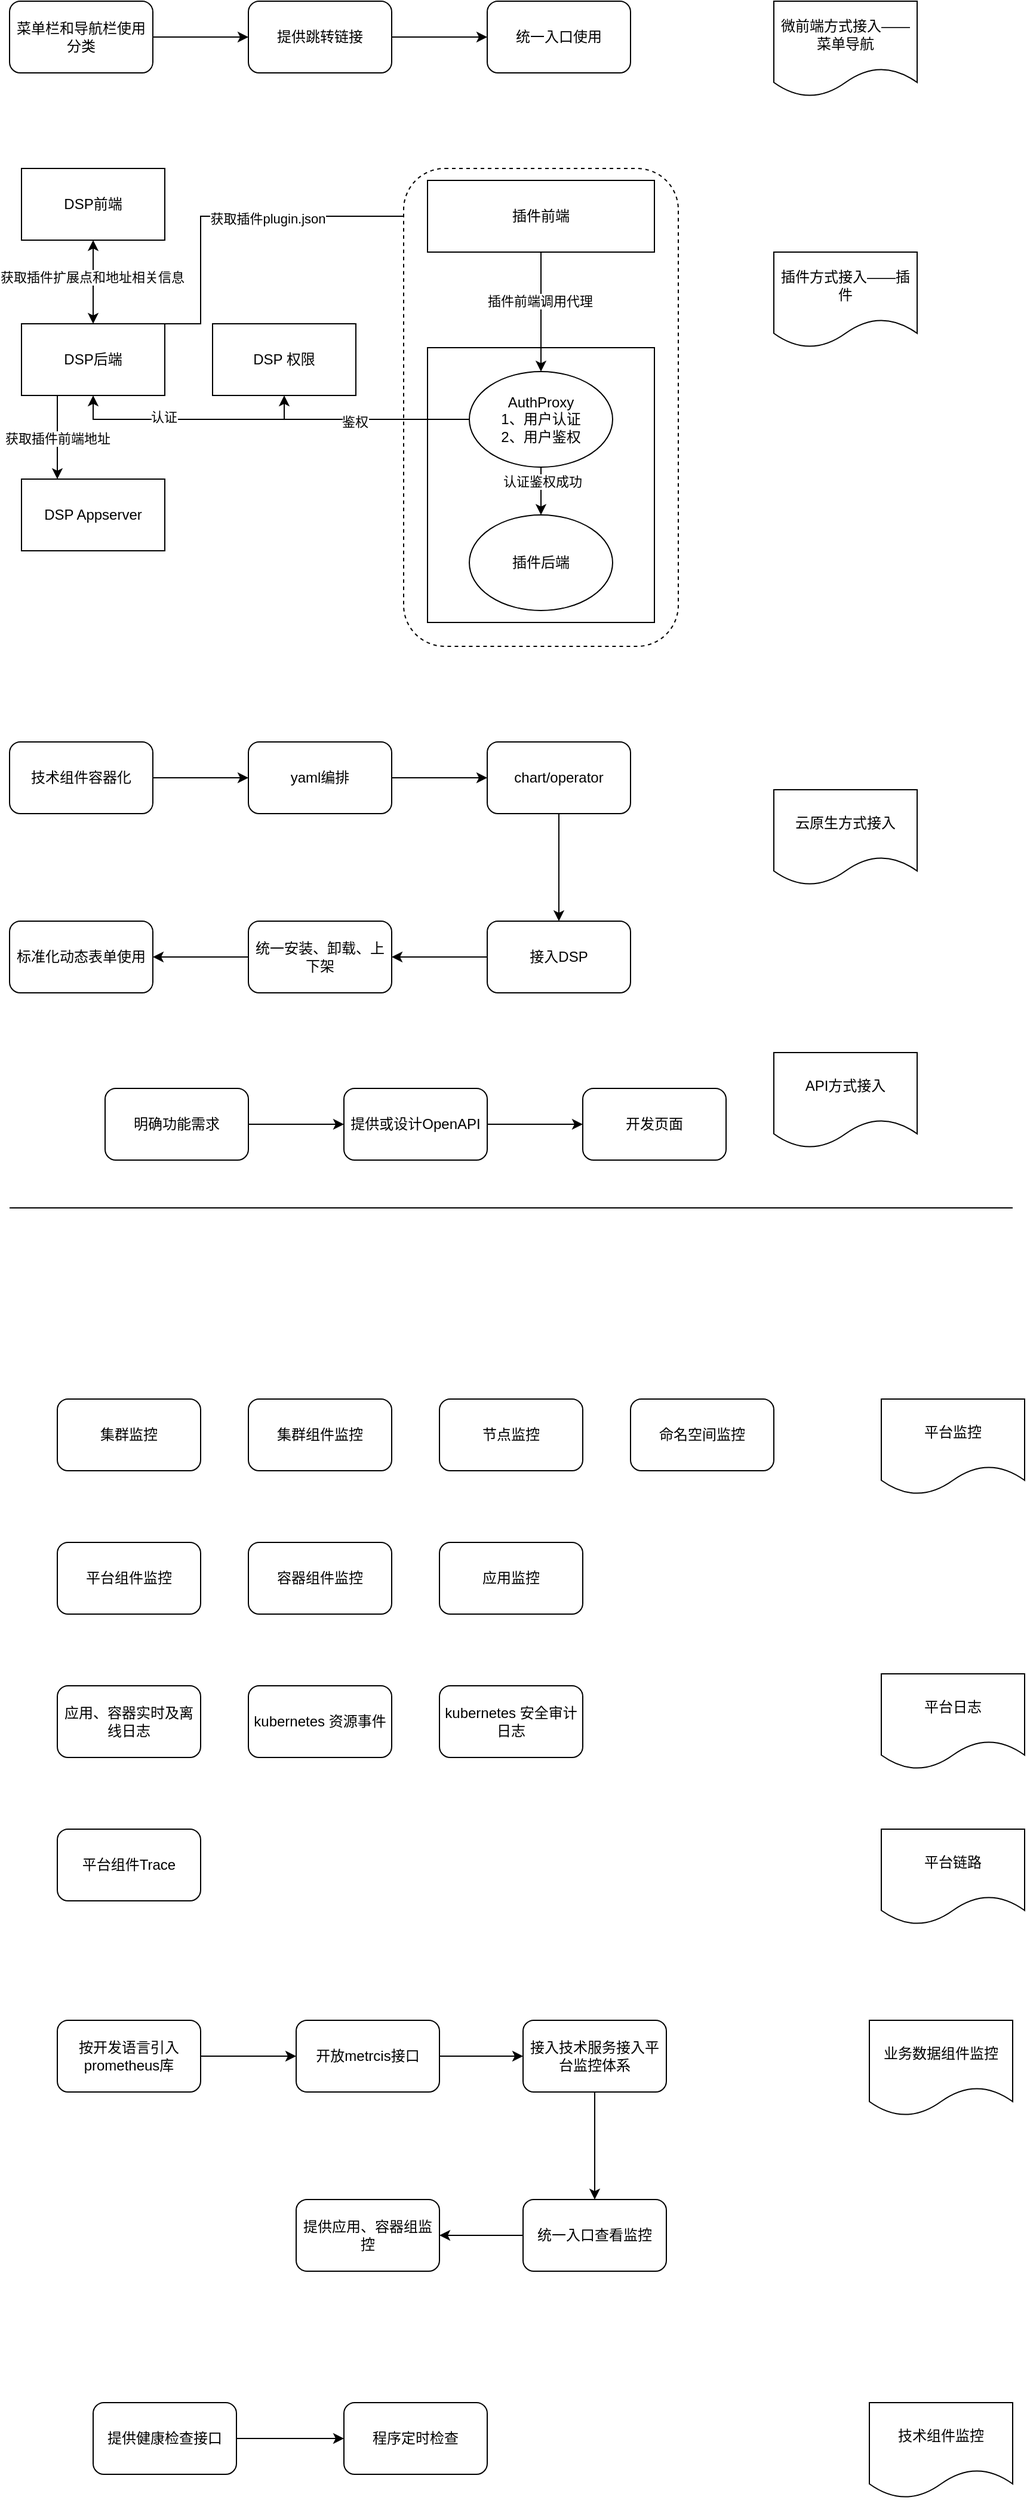 <mxfile version="18.0.4" type="github">
  <diagram id="yjjgRPk1Csc3Iw3m8RqL" name="Page-1">
    <mxGraphModel dx="1183" dy="1793" grid="1" gridSize="10" guides="1" tooltips="1" connect="1" arrows="1" fold="1" page="1" pageScale="1" pageWidth="827" pageHeight="1169" math="0" shadow="0">
      <root>
        <mxCell id="0" />
        <mxCell id="1" parent="0" />
        <mxCell id="kyEBUp9ZziMgpIwShTHc-1" value="DSP前端" style="rounded=0;whiteSpace=wrap;html=1;" vertex="1" parent="1">
          <mxGeometry x="50" y="90" width="120" height="60" as="geometry" />
        </mxCell>
        <mxCell id="kyEBUp9ZziMgpIwShTHc-28" style="edgeStyle=orthogonalEdgeStyle;rounded=0;orthogonalLoop=1;jettySize=auto;html=1;exitX=0.25;exitY=1;exitDx=0;exitDy=0;entryX=0.25;entryY=0;entryDx=0;entryDy=0;" edge="1" parent="1" source="kyEBUp9ZziMgpIwShTHc-2" target="kyEBUp9ZziMgpIwShTHc-3">
          <mxGeometry relative="1" as="geometry" />
        </mxCell>
        <mxCell id="kyEBUp9ZziMgpIwShTHc-29" value="获取插件前端地址" style="edgeLabel;html=1;align=center;verticalAlign=middle;resizable=0;points=[];" vertex="1" connectable="0" parent="kyEBUp9ZziMgpIwShTHc-28">
          <mxGeometry x="0.029" relative="1" as="geometry">
            <mxPoint as="offset" />
          </mxGeometry>
        </mxCell>
        <mxCell id="kyEBUp9ZziMgpIwShTHc-30" style="edgeStyle=orthogonalEdgeStyle;rounded=0;orthogonalLoop=1;jettySize=auto;html=1;exitX=1;exitY=0;exitDx=0;exitDy=0;entryX=0;entryY=0.5;entryDx=0;entryDy=0;" edge="1" parent="1" source="kyEBUp9ZziMgpIwShTHc-2" target="kyEBUp9ZziMgpIwShTHc-9">
          <mxGeometry relative="1" as="geometry">
            <Array as="points">
              <mxPoint x="200" y="220" />
              <mxPoint x="200" y="130" />
            </Array>
          </mxGeometry>
        </mxCell>
        <mxCell id="kyEBUp9ZziMgpIwShTHc-31" value="获取插件plugin.json" style="edgeLabel;html=1;align=center;verticalAlign=middle;resizable=0;points=[];" vertex="1" connectable="0" parent="kyEBUp9ZziMgpIwShTHc-30">
          <mxGeometry x="0.136" y="-2" relative="1" as="geometry">
            <mxPoint as="offset" />
          </mxGeometry>
        </mxCell>
        <mxCell id="kyEBUp9ZziMgpIwShTHc-2" value="DSP后端" style="rounded=0;whiteSpace=wrap;html=1;" vertex="1" parent="1">
          <mxGeometry x="50" y="220" width="120" height="60" as="geometry" />
        </mxCell>
        <mxCell id="kyEBUp9ZziMgpIwShTHc-3" value="DSP Appserver" style="rounded=0;whiteSpace=wrap;html=1;" vertex="1" parent="1">
          <mxGeometry x="50" y="350" width="120" height="60" as="geometry" />
        </mxCell>
        <mxCell id="kyEBUp9ZziMgpIwShTHc-5" value="" style="endArrow=classic;startArrow=classic;html=1;rounded=0;exitX=0.5;exitY=0;exitDx=0;exitDy=0;entryX=0.5;entryY=1;entryDx=0;entryDy=0;" edge="1" parent="1" source="kyEBUp9ZziMgpIwShTHc-2" target="kyEBUp9ZziMgpIwShTHc-1">
          <mxGeometry width="50" height="50" relative="1" as="geometry">
            <mxPoint x="160" y="210" as="sourcePoint" />
            <mxPoint x="210" y="160" as="targetPoint" />
          </mxGeometry>
        </mxCell>
        <mxCell id="kyEBUp9ZziMgpIwShTHc-7" value="获取插件扩展点和地址相关信息" style="edgeLabel;html=1;align=center;verticalAlign=middle;resizable=0;points=[];" vertex="1" connectable="0" parent="kyEBUp9ZziMgpIwShTHc-5">
          <mxGeometry x="0.133" y="1" relative="1" as="geometry">
            <mxPoint as="offset" />
          </mxGeometry>
        </mxCell>
        <mxCell id="kyEBUp9ZziMgpIwShTHc-8" value="" style="rounded=1;whiteSpace=wrap;html=1;dashed=1;" vertex="1" parent="1">
          <mxGeometry x="370" y="90" width="230" height="400" as="geometry" />
        </mxCell>
        <mxCell id="kyEBUp9ZziMgpIwShTHc-9" value="插件前端" style="rounded=0;whiteSpace=wrap;html=1;" vertex="1" parent="1">
          <mxGeometry x="390" y="100" width="190" height="60" as="geometry" />
        </mxCell>
        <mxCell id="kyEBUp9ZziMgpIwShTHc-10" value="&lt;div style=&quot;&quot;&gt;&lt;br&gt;&lt;/div&gt;" style="rounded=0;whiteSpace=wrap;html=1;align=left;" vertex="1" parent="1">
          <mxGeometry x="390" y="240" width="190" height="230" as="geometry" />
        </mxCell>
        <mxCell id="kyEBUp9ZziMgpIwShTHc-21" style="edgeStyle=orthogonalEdgeStyle;rounded=0;orthogonalLoop=1;jettySize=auto;html=1;exitX=0;exitY=0.5;exitDx=0;exitDy=0;entryX=0.5;entryY=1;entryDx=0;entryDy=0;" edge="1" parent="1" source="kyEBUp9ZziMgpIwShTHc-12" target="kyEBUp9ZziMgpIwShTHc-2">
          <mxGeometry relative="1" as="geometry" />
        </mxCell>
        <mxCell id="kyEBUp9ZziMgpIwShTHc-22" value="认证" style="edgeLabel;html=1;align=center;verticalAlign=middle;resizable=0;points=[];" vertex="1" connectable="0" parent="kyEBUp9ZziMgpIwShTHc-21">
          <mxGeometry x="0.532" y="-2" relative="1" as="geometry">
            <mxPoint as="offset" />
          </mxGeometry>
        </mxCell>
        <mxCell id="kyEBUp9ZziMgpIwShTHc-25" style="edgeStyle=orthogonalEdgeStyle;rounded=0;orthogonalLoop=1;jettySize=auto;html=1;exitX=0;exitY=0.5;exitDx=0;exitDy=0;entryX=0.5;entryY=1;entryDx=0;entryDy=0;" edge="1" parent="1" source="kyEBUp9ZziMgpIwShTHc-12" target="kyEBUp9ZziMgpIwShTHc-23">
          <mxGeometry relative="1" as="geometry" />
        </mxCell>
        <mxCell id="kyEBUp9ZziMgpIwShTHc-26" value="鉴权" style="edgeLabel;html=1;align=center;verticalAlign=middle;resizable=0;points=[];" vertex="1" connectable="0" parent="kyEBUp9ZziMgpIwShTHc-25">
          <mxGeometry x="0.097" y="2" relative="1" as="geometry">
            <mxPoint as="offset" />
          </mxGeometry>
        </mxCell>
        <mxCell id="kyEBUp9ZziMgpIwShTHc-12" value="AuthProxy&lt;br&gt;1、用户认证&lt;br&gt;2、用户鉴权" style="ellipse;whiteSpace=wrap;html=1;" vertex="1" parent="1">
          <mxGeometry x="425" y="260" width="120" height="80" as="geometry" />
        </mxCell>
        <mxCell id="kyEBUp9ZziMgpIwShTHc-13" value="插件后端" style="ellipse;whiteSpace=wrap;html=1;" vertex="1" parent="1">
          <mxGeometry x="425" y="380" width="120" height="80" as="geometry" />
        </mxCell>
        <mxCell id="kyEBUp9ZziMgpIwShTHc-16" value="" style="endArrow=classic;html=1;rounded=0;exitX=0.5;exitY=1;exitDx=0;exitDy=0;" edge="1" parent="1" source="kyEBUp9ZziMgpIwShTHc-9" target="kyEBUp9ZziMgpIwShTHc-12">
          <mxGeometry width="50" height="50" relative="1" as="geometry">
            <mxPoint x="470" y="240" as="sourcePoint" />
            <mxPoint x="520" y="190" as="targetPoint" />
          </mxGeometry>
        </mxCell>
        <mxCell id="kyEBUp9ZziMgpIwShTHc-17" value="插件前端调用代理" style="edgeLabel;html=1;align=center;verticalAlign=middle;resizable=0;points=[];" vertex="1" connectable="0" parent="kyEBUp9ZziMgpIwShTHc-16">
          <mxGeometry x="-0.19" y="-1" relative="1" as="geometry">
            <mxPoint as="offset" />
          </mxGeometry>
        </mxCell>
        <mxCell id="kyEBUp9ZziMgpIwShTHc-19" value="" style="endArrow=classic;html=1;rounded=0;exitX=0.5;exitY=1;exitDx=0;exitDy=0;entryX=0.5;entryY=0;entryDx=0;entryDy=0;" edge="1" parent="1" source="kyEBUp9ZziMgpIwShTHc-12" target="kyEBUp9ZziMgpIwShTHc-13">
          <mxGeometry width="50" height="50" relative="1" as="geometry">
            <mxPoint x="330" y="380" as="sourcePoint" />
            <mxPoint x="380" y="330" as="targetPoint" />
          </mxGeometry>
        </mxCell>
        <mxCell id="kyEBUp9ZziMgpIwShTHc-20" value="认证鉴权成功" style="edgeLabel;html=1;align=center;verticalAlign=middle;resizable=0;points=[];" vertex="1" connectable="0" parent="kyEBUp9ZziMgpIwShTHc-19">
          <mxGeometry x="-0.4" y="1" relative="1" as="geometry">
            <mxPoint as="offset" />
          </mxGeometry>
        </mxCell>
        <mxCell id="kyEBUp9ZziMgpIwShTHc-23" value="DSP 权限" style="rounded=0;whiteSpace=wrap;html=1;" vertex="1" parent="1">
          <mxGeometry x="210" y="220" width="120" height="60" as="geometry" />
        </mxCell>
        <mxCell id="kyEBUp9ZziMgpIwShTHc-37" style="edgeStyle=orthogonalEdgeStyle;rounded=0;orthogonalLoop=1;jettySize=auto;html=1;" edge="1" parent="1" source="kyEBUp9ZziMgpIwShTHc-32" target="kyEBUp9ZziMgpIwShTHc-34">
          <mxGeometry relative="1" as="geometry" />
        </mxCell>
        <mxCell id="kyEBUp9ZziMgpIwShTHc-32" value="技术组件容器化" style="rounded=1;whiteSpace=wrap;html=1;" vertex="1" parent="1">
          <mxGeometry x="40" y="570" width="120" height="60" as="geometry" />
        </mxCell>
        <mxCell id="kyEBUp9ZziMgpIwShTHc-38" style="edgeStyle=orthogonalEdgeStyle;rounded=0;orthogonalLoop=1;jettySize=auto;html=1;" edge="1" parent="1" source="kyEBUp9ZziMgpIwShTHc-34" target="kyEBUp9ZziMgpIwShTHc-35">
          <mxGeometry relative="1" as="geometry" />
        </mxCell>
        <mxCell id="kyEBUp9ZziMgpIwShTHc-34" value="yaml编排" style="rounded=1;whiteSpace=wrap;html=1;" vertex="1" parent="1">
          <mxGeometry x="240" y="570" width="120" height="60" as="geometry" />
        </mxCell>
        <mxCell id="kyEBUp9ZziMgpIwShTHc-39" style="edgeStyle=orthogonalEdgeStyle;rounded=0;orthogonalLoop=1;jettySize=auto;html=1;exitX=0.5;exitY=1;exitDx=0;exitDy=0;entryX=0.5;entryY=0;entryDx=0;entryDy=0;" edge="1" parent="1" source="kyEBUp9ZziMgpIwShTHc-35" target="kyEBUp9ZziMgpIwShTHc-36">
          <mxGeometry relative="1" as="geometry" />
        </mxCell>
        <mxCell id="kyEBUp9ZziMgpIwShTHc-35" value="chart/operator" style="rounded=1;whiteSpace=wrap;html=1;" vertex="1" parent="1">
          <mxGeometry x="440" y="570" width="120" height="60" as="geometry" />
        </mxCell>
        <mxCell id="kyEBUp9ZziMgpIwShTHc-41" style="edgeStyle=orthogonalEdgeStyle;rounded=0;orthogonalLoop=1;jettySize=auto;html=1;exitX=0;exitY=0.5;exitDx=0;exitDy=0;entryX=1;entryY=0.5;entryDx=0;entryDy=0;" edge="1" parent="1" source="kyEBUp9ZziMgpIwShTHc-36" target="kyEBUp9ZziMgpIwShTHc-40">
          <mxGeometry relative="1" as="geometry" />
        </mxCell>
        <mxCell id="kyEBUp9ZziMgpIwShTHc-36" value="接入DSP" style="rounded=1;whiteSpace=wrap;html=1;" vertex="1" parent="1">
          <mxGeometry x="440" y="720" width="120" height="60" as="geometry" />
        </mxCell>
        <mxCell id="kyEBUp9ZziMgpIwShTHc-43" style="edgeStyle=orthogonalEdgeStyle;rounded=0;orthogonalLoop=1;jettySize=auto;html=1;exitX=0;exitY=0.5;exitDx=0;exitDy=0;entryX=1;entryY=0.5;entryDx=0;entryDy=0;" edge="1" parent="1" source="kyEBUp9ZziMgpIwShTHc-40" target="kyEBUp9ZziMgpIwShTHc-42">
          <mxGeometry relative="1" as="geometry" />
        </mxCell>
        <mxCell id="kyEBUp9ZziMgpIwShTHc-40" value="统一安装、卸载、上下架" style="rounded=1;whiteSpace=wrap;html=1;" vertex="1" parent="1">
          <mxGeometry x="240" y="720" width="120" height="60" as="geometry" />
        </mxCell>
        <mxCell id="kyEBUp9ZziMgpIwShTHc-42" value="标准化动态表单使用" style="rounded=1;whiteSpace=wrap;html=1;" vertex="1" parent="1">
          <mxGeometry x="40" y="720" width="120" height="60" as="geometry" />
        </mxCell>
        <mxCell id="kyEBUp9ZziMgpIwShTHc-46" style="edgeStyle=orthogonalEdgeStyle;rounded=0;orthogonalLoop=1;jettySize=auto;html=1;exitX=1;exitY=0.5;exitDx=0;exitDy=0;entryX=0;entryY=0.5;entryDx=0;entryDy=0;" edge="1" parent="1" source="kyEBUp9ZziMgpIwShTHc-44" target="kyEBUp9ZziMgpIwShTHc-45">
          <mxGeometry relative="1" as="geometry" />
        </mxCell>
        <mxCell id="kyEBUp9ZziMgpIwShTHc-44" value="明确功能需求" style="rounded=1;whiteSpace=wrap;html=1;" vertex="1" parent="1">
          <mxGeometry x="120" y="860" width="120" height="60" as="geometry" />
        </mxCell>
        <mxCell id="kyEBUp9ZziMgpIwShTHc-48" style="edgeStyle=orthogonalEdgeStyle;rounded=0;orthogonalLoop=1;jettySize=auto;html=1;exitX=1;exitY=0.5;exitDx=0;exitDy=0;entryX=0;entryY=0.5;entryDx=0;entryDy=0;" edge="1" parent="1" source="kyEBUp9ZziMgpIwShTHc-45" target="kyEBUp9ZziMgpIwShTHc-47">
          <mxGeometry relative="1" as="geometry" />
        </mxCell>
        <mxCell id="kyEBUp9ZziMgpIwShTHc-45" value="提供或设计OpenAPI" style="rounded=1;whiteSpace=wrap;html=1;" vertex="1" parent="1">
          <mxGeometry x="320" y="860" width="120" height="60" as="geometry" />
        </mxCell>
        <mxCell id="kyEBUp9ZziMgpIwShTHc-47" value="开发页面" style="rounded=1;whiteSpace=wrap;html=1;" vertex="1" parent="1">
          <mxGeometry x="520" y="860" width="120" height="60" as="geometry" />
        </mxCell>
        <mxCell id="kyEBUp9ZziMgpIwShTHc-49" value="插件方式接入——插件" style="shape=document;whiteSpace=wrap;html=1;boundedLbl=1;" vertex="1" parent="1">
          <mxGeometry x="680" y="160" width="120" height="80" as="geometry" />
        </mxCell>
        <mxCell id="kyEBUp9ZziMgpIwShTHc-50" value="云原生方式接入" style="shape=document;whiteSpace=wrap;html=1;boundedLbl=1;" vertex="1" parent="1">
          <mxGeometry x="680" y="610" width="120" height="80" as="geometry" />
        </mxCell>
        <mxCell id="kyEBUp9ZziMgpIwShTHc-51" value="API方式接入" style="shape=document;whiteSpace=wrap;html=1;boundedLbl=1;" vertex="1" parent="1">
          <mxGeometry x="680" y="830" width="120" height="80" as="geometry" />
        </mxCell>
        <mxCell id="kyEBUp9ZziMgpIwShTHc-54" style="edgeStyle=orthogonalEdgeStyle;rounded=0;orthogonalLoop=1;jettySize=auto;html=1;exitX=1;exitY=0.5;exitDx=0;exitDy=0;" edge="1" parent="1" source="kyEBUp9ZziMgpIwShTHc-52" target="kyEBUp9ZziMgpIwShTHc-53">
          <mxGeometry relative="1" as="geometry" />
        </mxCell>
        <mxCell id="kyEBUp9ZziMgpIwShTHc-52" value="菜单栏和导航栏使用分类" style="rounded=1;whiteSpace=wrap;html=1;" vertex="1" parent="1">
          <mxGeometry x="40" y="-50" width="120" height="60" as="geometry" />
        </mxCell>
        <mxCell id="kyEBUp9ZziMgpIwShTHc-56" style="edgeStyle=orthogonalEdgeStyle;rounded=0;orthogonalLoop=1;jettySize=auto;html=1;exitX=1;exitY=0.5;exitDx=0;exitDy=0;entryX=0;entryY=0.5;entryDx=0;entryDy=0;" edge="1" parent="1" source="kyEBUp9ZziMgpIwShTHc-53" target="kyEBUp9ZziMgpIwShTHc-55">
          <mxGeometry relative="1" as="geometry" />
        </mxCell>
        <mxCell id="kyEBUp9ZziMgpIwShTHc-53" value="提供跳转链接" style="rounded=1;whiteSpace=wrap;html=1;" vertex="1" parent="1">
          <mxGeometry x="240" y="-50" width="120" height="60" as="geometry" />
        </mxCell>
        <mxCell id="kyEBUp9ZziMgpIwShTHc-55" value="统一入口使用" style="rounded=1;whiteSpace=wrap;html=1;" vertex="1" parent="1">
          <mxGeometry x="440" y="-50" width="120" height="60" as="geometry" />
        </mxCell>
        <mxCell id="kyEBUp9ZziMgpIwShTHc-57" value="微前端方式接入——菜单导航" style="shape=document;whiteSpace=wrap;html=1;boundedLbl=1;" vertex="1" parent="1">
          <mxGeometry x="680" y="-50" width="120" height="80" as="geometry" />
        </mxCell>
        <mxCell id="kyEBUp9ZziMgpIwShTHc-73" style="edgeStyle=orthogonalEdgeStyle;rounded=0;orthogonalLoop=1;jettySize=auto;html=1;entryX=0;entryY=0.5;entryDx=0;entryDy=0;" edge="1" parent="1" source="kyEBUp9ZziMgpIwShTHc-58" target="kyEBUp9ZziMgpIwShTHc-59">
          <mxGeometry relative="1" as="geometry" />
        </mxCell>
        <mxCell id="kyEBUp9ZziMgpIwShTHc-58" value="提供健康检查接口" style="rounded=1;whiteSpace=wrap;html=1;" vertex="1" parent="1">
          <mxGeometry x="110" y="1960" width="120" height="60" as="geometry" />
        </mxCell>
        <mxCell id="kyEBUp9ZziMgpIwShTHc-59" value="程序定时检查" style="rounded=1;whiteSpace=wrap;html=1;" vertex="1" parent="1">
          <mxGeometry x="320" y="1960" width="120" height="60" as="geometry" />
        </mxCell>
        <mxCell id="kyEBUp9ZziMgpIwShTHc-60" value="技术组件监控" style="shape=document;whiteSpace=wrap;html=1;boundedLbl=1;" vertex="1" parent="1">
          <mxGeometry x="760" y="1960" width="120" height="80" as="geometry" />
        </mxCell>
        <mxCell id="kyEBUp9ZziMgpIwShTHc-61" value="平台监控" style="shape=document;whiteSpace=wrap;html=1;boundedLbl=1;" vertex="1" parent="1">
          <mxGeometry x="770" y="1120" width="120" height="80" as="geometry" />
        </mxCell>
        <mxCell id="kyEBUp9ZziMgpIwShTHc-62" value="业务数据组件监控" style="shape=document;whiteSpace=wrap;html=1;boundedLbl=1;" vertex="1" parent="1">
          <mxGeometry x="760" y="1640" width="120" height="80" as="geometry" />
        </mxCell>
        <mxCell id="kyEBUp9ZziMgpIwShTHc-69" style="edgeStyle=orthogonalEdgeStyle;rounded=0;orthogonalLoop=1;jettySize=auto;html=1;exitX=1;exitY=0.5;exitDx=0;exitDy=0;" edge="1" parent="1" source="kyEBUp9ZziMgpIwShTHc-64" target="kyEBUp9ZziMgpIwShTHc-65">
          <mxGeometry relative="1" as="geometry" />
        </mxCell>
        <mxCell id="kyEBUp9ZziMgpIwShTHc-64" value="按开发语言引入prometheus库" style="rounded=1;whiteSpace=wrap;html=1;" vertex="1" parent="1">
          <mxGeometry x="80" y="1640" width="120" height="60" as="geometry" />
        </mxCell>
        <mxCell id="kyEBUp9ZziMgpIwShTHc-70" style="edgeStyle=orthogonalEdgeStyle;rounded=0;orthogonalLoop=1;jettySize=auto;html=1;exitX=1;exitY=0.5;exitDx=0;exitDy=0;entryX=0;entryY=0.5;entryDx=0;entryDy=0;" edge="1" parent="1" source="kyEBUp9ZziMgpIwShTHc-65" target="kyEBUp9ZziMgpIwShTHc-67">
          <mxGeometry relative="1" as="geometry" />
        </mxCell>
        <mxCell id="kyEBUp9ZziMgpIwShTHc-65" value="开放metrcis接口" style="rounded=1;whiteSpace=wrap;html=1;" vertex="1" parent="1">
          <mxGeometry x="280" y="1640" width="120" height="60" as="geometry" />
        </mxCell>
        <mxCell id="kyEBUp9ZziMgpIwShTHc-66" value="提供应用、容器组监控" style="rounded=1;whiteSpace=wrap;html=1;" vertex="1" parent="1">
          <mxGeometry x="280" y="1790" width="120" height="60" as="geometry" />
        </mxCell>
        <mxCell id="kyEBUp9ZziMgpIwShTHc-71" style="edgeStyle=orthogonalEdgeStyle;rounded=0;orthogonalLoop=1;jettySize=auto;html=1;exitX=0.5;exitY=1;exitDx=0;exitDy=0;entryX=0.5;entryY=0;entryDx=0;entryDy=0;" edge="1" parent="1" source="kyEBUp9ZziMgpIwShTHc-67" target="kyEBUp9ZziMgpIwShTHc-68">
          <mxGeometry relative="1" as="geometry" />
        </mxCell>
        <mxCell id="kyEBUp9ZziMgpIwShTHc-67" value="接入技术服务接入平台监控体系" style="rounded=1;whiteSpace=wrap;html=1;" vertex="1" parent="1">
          <mxGeometry x="470" y="1640" width="120" height="60" as="geometry" />
        </mxCell>
        <mxCell id="kyEBUp9ZziMgpIwShTHc-72" style="edgeStyle=orthogonalEdgeStyle;rounded=0;orthogonalLoop=1;jettySize=auto;html=1;entryX=1;entryY=0.5;entryDx=0;entryDy=0;" edge="1" parent="1" source="kyEBUp9ZziMgpIwShTHc-68" target="kyEBUp9ZziMgpIwShTHc-66">
          <mxGeometry relative="1" as="geometry" />
        </mxCell>
        <mxCell id="kyEBUp9ZziMgpIwShTHc-68" value="统一入口查看监控" style="rounded=1;whiteSpace=wrap;html=1;" vertex="1" parent="1">
          <mxGeometry x="470" y="1790" width="120" height="60" as="geometry" />
        </mxCell>
        <mxCell id="kyEBUp9ZziMgpIwShTHc-74" value="集群监控" style="rounded=1;whiteSpace=wrap;html=1;" vertex="1" parent="1">
          <mxGeometry x="80" y="1120" width="120" height="60" as="geometry" />
        </mxCell>
        <mxCell id="kyEBUp9ZziMgpIwShTHc-75" value="集群组件监控" style="rounded=1;whiteSpace=wrap;html=1;" vertex="1" parent="1">
          <mxGeometry x="240" y="1120" width="120" height="60" as="geometry" />
        </mxCell>
        <mxCell id="kyEBUp9ZziMgpIwShTHc-76" value="节点监控" style="rounded=1;whiteSpace=wrap;html=1;" vertex="1" parent="1">
          <mxGeometry x="400" y="1120" width="120" height="60" as="geometry" />
        </mxCell>
        <mxCell id="kyEBUp9ZziMgpIwShTHc-77" value="平台组件监控" style="rounded=1;whiteSpace=wrap;html=1;" vertex="1" parent="1">
          <mxGeometry x="80" y="1240" width="120" height="60" as="geometry" />
        </mxCell>
        <mxCell id="kyEBUp9ZziMgpIwShTHc-78" value="容器组件监控" style="rounded=1;whiteSpace=wrap;html=1;" vertex="1" parent="1">
          <mxGeometry x="240" y="1240" width="120" height="60" as="geometry" />
        </mxCell>
        <mxCell id="kyEBUp9ZziMgpIwShTHc-79" value="应用监控" style="rounded=1;whiteSpace=wrap;html=1;" vertex="1" parent="1">
          <mxGeometry x="400" y="1240" width="120" height="60" as="geometry" />
        </mxCell>
        <mxCell id="kyEBUp9ZziMgpIwShTHc-80" value="命名空间监控" style="rounded=1;whiteSpace=wrap;html=1;" vertex="1" parent="1">
          <mxGeometry x="560" y="1120" width="120" height="60" as="geometry" />
        </mxCell>
        <mxCell id="kyEBUp9ZziMgpIwShTHc-88" value="" style="endArrow=none;html=1;rounded=0;" edge="1" parent="1">
          <mxGeometry width="50" height="50" relative="1" as="geometry">
            <mxPoint x="40" y="960" as="sourcePoint" />
            <mxPoint x="880" y="960" as="targetPoint" />
          </mxGeometry>
        </mxCell>
        <mxCell id="kyEBUp9ZziMgpIwShTHc-89" value="应用、容器实时及离线日志" style="rounded=1;whiteSpace=wrap;html=1;" vertex="1" parent="1">
          <mxGeometry x="80" y="1360" width="120" height="60" as="geometry" />
        </mxCell>
        <mxCell id="kyEBUp9ZziMgpIwShTHc-90" value="kubernetes 资源事件" style="rounded=1;whiteSpace=wrap;html=1;" vertex="1" parent="1">
          <mxGeometry x="240" y="1360" width="120" height="60" as="geometry" />
        </mxCell>
        <mxCell id="kyEBUp9ZziMgpIwShTHc-91" value="kubernetes 安全审计日志" style="rounded=1;whiteSpace=wrap;html=1;" vertex="1" parent="1">
          <mxGeometry x="400" y="1360" width="120" height="60" as="geometry" />
        </mxCell>
        <mxCell id="kyEBUp9ZziMgpIwShTHc-92" value="平台组件Trace" style="rounded=1;whiteSpace=wrap;html=1;" vertex="1" parent="1">
          <mxGeometry x="80" y="1480" width="120" height="60" as="geometry" />
        </mxCell>
        <mxCell id="kyEBUp9ZziMgpIwShTHc-93" value="平台日志" style="shape=document;whiteSpace=wrap;html=1;boundedLbl=1;" vertex="1" parent="1">
          <mxGeometry x="770" y="1350" width="120" height="80" as="geometry" />
        </mxCell>
        <mxCell id="kyEBUp9ZziMgpIwShTHc-94" value="平台链路" style="shape=document;whiteSpace=wrap;html=1;boundedLbl=1;" vertex="1" parent="1">
          <mxGeometry x="770" y="1480" width="120" height="80" as="geometry" />
        </mxCell>
      </root>
    </mxGraphModel>
  </diagram>
</mxfile>
